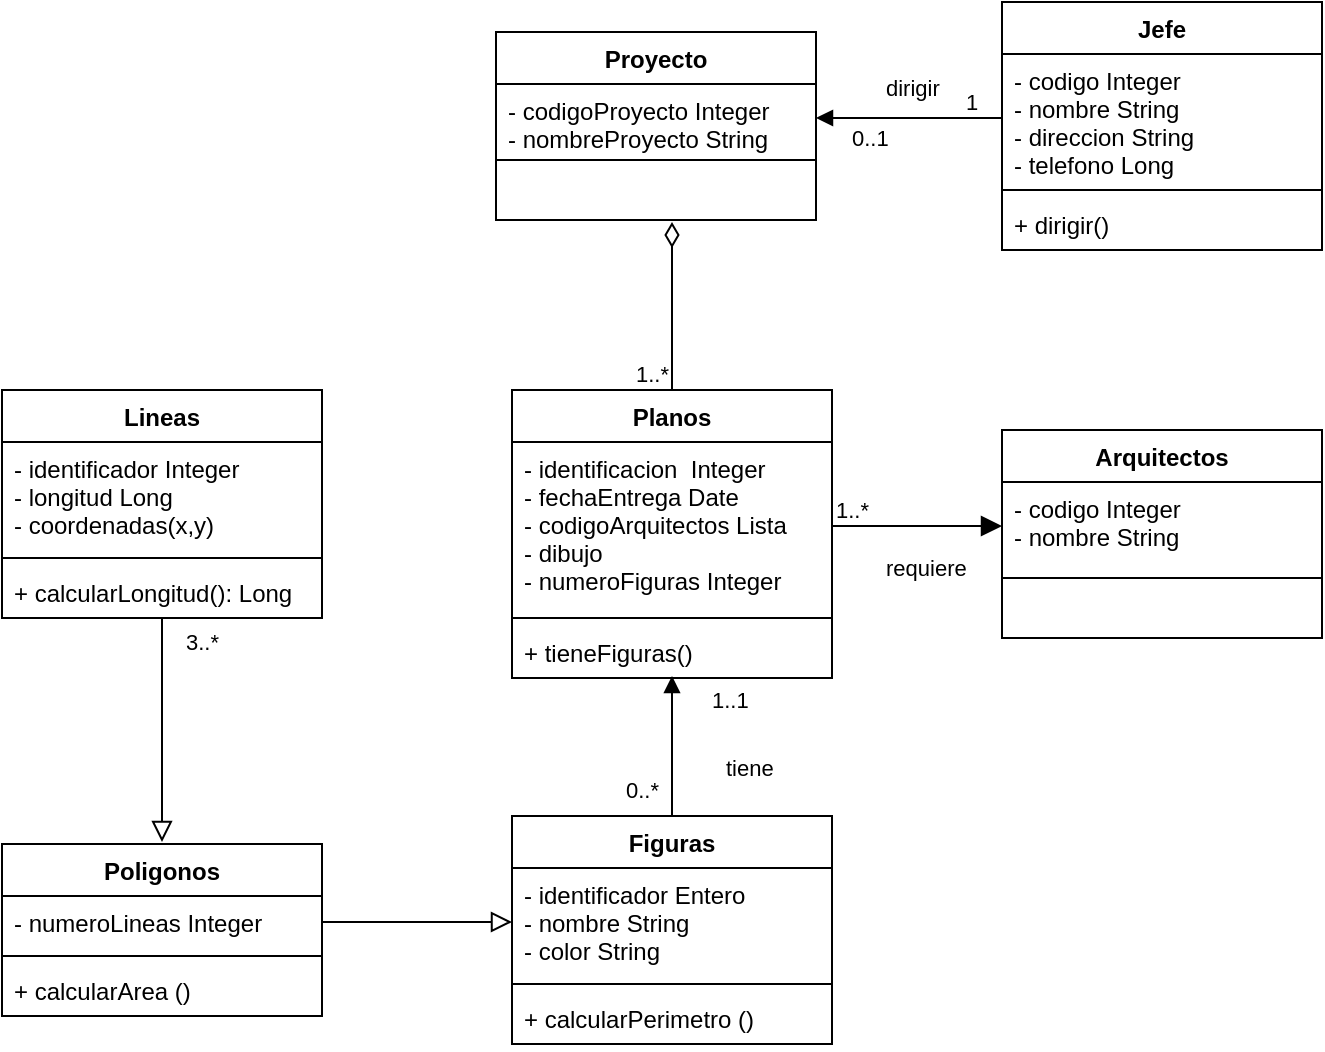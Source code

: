 <mxfile version="14.8.4" type="github">
  <diagram id="IGpOKl3QkhKzm34cFzGY" name="Page-1">
    <mxGraphModel dx="868" dy="460" grid="1" gridSize="10" guides="1" tooltips="1" connect="1" arrows="1" fold="1" page="1" pageScale="1" pageWidth="850" pageHeight="1100" math="0" shadow="0">
      <root>
        <mxCell id="0" />
        <mxCell id="1" parent="0" />
        <mxCell id="r26-GeC86uBAApJ16SBH-1" value="Jefe" style="swimlane;fontStyle=1;align=center;verticalAlign=top;childLayout=stackLayout;horizontal=1;startSize=26;horizontalStack=0;resizeParent=1;resizeParentMax=0;resizeLast=0;collapsible=1;marginBottom=0;" parent="1" vertex="1">
          <mxGeometry x="620" y="40" width="160" height="124" as="geometry" />
        </mxCell>
        <mxCell id="r26-GeC86uBAApJ16SBH-2" value="- codigo Integer &#xa;- nombre String &#xa;- direccion String &#xa;- telefono Long&#xa;" style="text;strokeColor=none;fillColor=none;align=left;verticalAlign=top;spacingLeft=4;spacingRight=4;overflow=hidden;rotatable=0;points=[[0,0.5],[1,0.5]];portConstraint=eastwest;" parent="r26-GeC86uBAApJ16SBH-1" vertex="1">
          <mxGeometry y="26" width="160" height="64" as="geometry" />
        </mxCell>
        <mxCell id="r26-GeC86uBAApJ16SBH-3" value="" style="line;strokeWidth=1;fillColor=none;align=left;verticalAlign=middle;spacingTop=-1;spacingLeft=3;spacingRight=3;rotatable=0;labelPosition=right;points=[];portConstraint=eastwest;" parent="r26-GeC86uBAApJ16SBH-1" vertex="1">
          <mxGeometry y="90" width="160" height="8" as="geometry" />
        </mxCell>
        <mxCell id="r26-GeC86uBAApJ16SBH-4" value="+ dirigir()" style="text;strokeColor=none;fillColor=none;align=left;verticalAlign=top;spacingLeft=4;spacingRight=4;overflow=hidden;rotatable=0;points=[[0,0.5],[1,0.5]];portConstraint=eastwest;" parent="r26-GeC86uBAApJ16SBH-1" vertex="1">
          <mxGeometry y="98" width="160" height="26" as="geometry" />
        </mxCell>
        <mxCell id="r26-GeC86uBAApJ16SBH-9" value="Proyecto" style="swimlane;fontStyle=1;align=center;verticalAlign=top;childLayout=stackLayout;horizontal=1;startSize=26;horizontalStack=0;resizeParent=1;resizeParentMax=0;resizeLast=0;collapsible=1;marginBottom=0;" parent="1" vertex="1">
          <mxGeometry x="367" y="55" width="160" height="94" as="geometry" />
        </mxCell>
        <mxCell id="r26-GeC86uBAApJ16SBH-10" value="- codigoProyecto Integer&#xa;- nombreProyecto String&#xa;" style="text;strokeColor=none;fillColor=none;align=left;verticalAlign=top;spacingLeft=4;spacingRight=4;overflow=hidden;rotatable=0;points=[[0,0.5],[1,0.5]];portConstraint=eastwest;" parent="r26-GeC86uBAApJ16SBH-9" vertex="1">
          <mxGeometry y="26" width="160" height="34" as="geometry" />
        </mxCell>
        <mxCell id="r26-GeC86uBAApJ16SBH-11" value="" style="line;strokeWidth=1;fillColor=none;align=left;verticalAlign=middle;spacingTop=-1;spacingLeft=3;spacingRight=3;rotatable=0;labelPosition=right;points=[];portConstraint=eastwest;" parent="r26-GeC86uBAApJ16SBH-9" vertex="1">
          <mxGeometry y="60" width="160" height="8" as="geometry" />
        </mxCell>
        <mxCell id="r26-GeC86uBAApJ16SBH-12" value="  &#xa;" style="text;strokeColor=none;fillColor=none;align=left;verticalAlign=top;spacingLeft=4;spacingRight=4;overflow=hidden;rotatable=0;points=[[0,0.5],[1,0.5]];portConstraint=eastwest;" parent="r26-GeC86uBAApJ16SBH-9" vertex="1">
          <mxGeometry y="68" width="160" height="26" as="geometry" />
        </mxCell>
        <mxCell id="r26-GeC86uBAApJ16SBH-14" value="Planos" style="swimlane;fontStyle=1;align=center;verticalAlign=top;childLayout=stackLayout;horizontal=1;startSize=26;horizontalStack=0;resizeParent=1;resizeParentMax=0;resizeLast=0;collapsible=1;marginBottom=0;" parent="1" vertex="1">
          <mxGeometry x="375" y="234" width="160" height="144" as="geometry" />
        </mxCell>
        <mxCell id="r26-GeC86uBAApJ16SBH-15" value="- identificacion  Integer&#xa;- fechaEntrega Date&#xa;- codigoArquitectos Lista&#xa;- dibujo &#xa;- numeroFiguras Integer&#xa;" style="text;strokeColor=none;fillColor=none;align=left;verticalAlign=top;spacingLeft=4;spacingRight=4;overflow=hidden;rotatable=0;points=[[0,0.5],[1,0.5]];portConstraint=eastwest;" parent="r26-GeC86uBAApJ16SBH-14" vertex="1">
          <mxGeometry y="26" width="160" height="84" as="geometry" />
        </mxCell>
        <mxCell id="r26-GeC86uBAApJ16SBH-16" value="" style="line;strokeWidth=1;fillColor=none;align=left;verticalAlign=middle;spacingTop=-1;spacingLeft=3;spacingRight=3;rotatable=0;labelPosition=right;points=[];portConstraint=eastwest;" parent="r26-GeC86uBAApJ16SBH-14" vertex="1">
          <mxGeometry y="110" width="160" height="8" as="geometry" />
        </mxCell>
        <mxCell id="r26-GeC86uBAApJ16SBH-17" value="+ tieneFiguras()" style="text;strokeColor=none;fillColor=none;align=left;verticalAlign=top;spacingLeft=4;spacingRight=4;overflow=hidden;rotatable=0;points=[[0,0.5],[1,0.5]];portConstraint=eastwest;" parent="r26-GeC86uBAApJ16SBH-14" vertex="1">
          <mxGeometry y="118" width="160" height="26" as="geometry" />
        </mxCell>
        <mxCell id="r26-GeC86uBAApJ16SBH-18" value="Figuras" style="swimlane;fontStyle=1;align=center;verticalAlign=top;childLayout=stackLayout;horizontal=1;startSize=26;horizontalStack=0;resizeParent=1;resizeParentMax=0;resizeLast=0;collapsible=1;marginBottom=0;" parent="1" vertex="1">
          <mxGeometry x="375" y="447" width="160" height="114" as="geometry" />
        </mxCell>
        <mxCell id="r26-GeC86uBAApJ16SBH-19" value="- identificador Entero &#xa;- nombre String&#xa;- color String&#xa;&#xa;" style="text;strokeColor=none;fillColor=none;align=left;verticalAlign=top;spacingLeft=4;spacingRight=4;overflow=hidden;rotatable=0;points=[[0,0.5],[1,0.5]];portConstraint=eastwest;" parent="r26-GeC86uBAApJ16SBH-18" vertex="1">
          <mxGeometry y="26" width="160" height="54" as="geometry" />
        </mxCell>
        <mxCell id="r26-GeC86uBAApJ16SBH-20" value="" style="line;strokeWidth=1;fillColor=none;align=left;verticalAlign=middle;spacingTop=-1;spacingLeft=3;spacingRight=3;rotatable=0;labelPosition=right;points=[];portConstraint=eastwest;" parent="r26-GeC86uBAApJ16SBH-18" vertex="1">
          <mxGeometry y="80" width="160" height="8" as="geometry" />
        </mxCell>
        <mxCell id="r26-GeC86uBAApJ16SBH-21" value="+ calcularPerimetro ()" style="text;strokeColor=none;fillColor=none;align=left;verticalAlign=top;spacingLeft=4;spacingRight=4;overflow=hidden;rotatable=0;points=[[0,0.5],[1,0.5]];portConstraint=eastwest;" parent="r26-GeC86uBAApJ16SBH-18" vertex="1">
          <mxGeometry y="88" width="160" height="26" as="geometry" />
        </mxCell>
        <mxCell id="r26-GeC86uBAApJ16SBH-22" value="Poligonos" style="swimlane;fontStyle=1;align=center;verticalAlign=top;childLayout=stackLayout;horizontal=1;startSize=26;horizontalStack=0;resizeParent=1;resizeParentMax=0;resizeLast=0;collapsible=1;marginBottom=0;" parent="1" vertex="1">
          <mxGeometry x="120" y="461" width="160" height="86" as="geometry" />
        </mxCell>
        <mxCell id="r26-GeC86uBAApJ16SBH-23" value="- numeroLineas Integer" style="text;strokeColor=none;fillColor=none;align=left;verticalAlign=top;spacingLeft=4;spacingRight=4;overflow=hidden;rotatable=0;points=[[0,0.5],[1,0.5]];portConstraint=eastwest;" parent="r26-GeC86uBAApJ16SBH-22" vertex="1">
          <mxGeometry y="26" width="160" height="26" as="geometry" />
        </mxCell>
        <mxCell id="r26-GeC86uBAApJ16SBH-24" value="" style="line;strokeWidth=1;fillColor=none;align=left;verticalAlign=middle;spacingTop=-1;spacingLeft=3;spacingRight=3;rotatable=0;labelPosition=right;points=[];portConstraint=eastwest;" parent="r26-GeC86uBAApJ16SBH-22" vertex="1">
          <mxGeometry y="52" width="160" height="8" as="geometry" />
        </mxCell>
        <mxCell id="r26-GeC86uBAApJ16SBH-25" value="+ calcularArea ()" style="text;strokeColor=none;fillColor=none;align=left;verticalAlign=top;spacingLeft=4;spacingRight=4;overflow=hidden;rotatable=0;points=[[0,0.5],[1,0.5]];portConstraint=eastwest;" parent="r26-GeC86uBAApJ16SBH-22" vertex="1">
          <mxGeometry y="60" width="160" height="26" as="geometry" />
        </mxCell>
        <mxCell id="r26-GeC86uBAApJ16SBH-26" value="Lineas" style="swimlane;fontStyle=1;align=center;verticalAlign=top;childLayout=stackLayout;horizontal=1;startSize=26;horizontalStack=0;resizeParent=1;resizeParentMax=0;resizeLast=0;collapsible=1;marginBottom=0;" parent="1" vertex="1">
          <mxGeometry x="120" y="234" width="160" height="114" as="geometry" />
        </mxCell>
        <mxCell id="r26-GeC86uBAApJ16SBH-27" value="- identificador Integer&#xa;- longitud Long&#xa;- coordenadas(x,y) &#xa;" style="text;strokeColor=none;fillColor=none;align=left;verticalAlign=top;spacingLeft=4;spacingRight=4;overflow=hidden;rotatable=0;points=[[0,0.5],[1,0.5]];portConstraint=eastwest;" parent="r26-GeC86uBAApJ16SBH-26" vertex="1">
          <mxGeometry y="26" width="160" height="54" as="geometry" />
        </mxCell>
        <mxCell id="r26-GeC86uBAApJ16SBH-28" value="" style="line;strokeWidth=1;fillColor=none;align=left;verticalAlign=middle;spacingTop=-1;spacingLeft=3;spacingRight=3;rotatable=0;labelPosition=right;points=[];portConstraint=eastwest;" parent="r26-GeC86uBAApJ16SBH-26" vertex="1">
          <mxGeometry y="80" width="160" height="8" as="geometry" />
        </mxCell>
        <mxCell id="r26-GeC86uBAApJ16SBH-29" value="+ calcularLongitud(): Long" style="text;strokeColor=none;fillColor=none;align=left;verticalAlign=top;spacingLeft=4;spacingRight=4;overflow=hidden;rotatable=0;points=[[0,0.5],[1,0.5]];portConstraint=eastwest;" parent="r26-GeC86uBAApJ16SBH-26" vertex="1">
          <mxGeometry y="88" width="160" height="26" as="geometry" />
        </mxCell>
        <mxCell id="r26-GeC86uBAApJ16SBH-32" value="Arquitectos" style="swimlane;fontStyle=1;align=center;verticalAlign=top;childLayout=stackLayout;horizontal=1;startSize=26;horizontalStack=0;resizeParent=1;resizeParentMax=0;resizeLast=0;collapsible=1;marginBottom=0;" parent="1" vertex="1">
          <mxGeometry x="620" y="254" width="160" height="104" as="geometry" />
        </mxCell>
        <mxCell id="r26-GeC86uBAApJ16SBH-33" value="- codigo Integer&#xa;- nombre String&#xa;" style="text;strokeColor=none;fillColor=none;align=left;verticalAlign=top;spacingLeft=4;spacingRight=4;overflow=hidden;rotatable=0;points=[[0,0.5],[1,0.5]];portConstraint=eastwest;" parent="r26-GeC86uBAApJ16SBH-32" vertex="1">
          <mxGeometry y="26" width="160" height="44" as="geometry" />
        </mxCell>
        <mxCell id="r26-GeC86uBAApJ16SBH-34" value="" style="line;strokeWidth=1;fillColor=none;align=left;verticalAlign=middle;spacingTop=-1;spacingLeft=3;spacingRight=3;rotatable=0;labelPosition=right;points=[];portConstraint=eastwest;" parent="r26-GeC86uBAApJ16SBH-32" vertex="1">
          <mxGeometry y="70" width="160" height="8" as="geometry" />
        </mxCell>
        <mxCell id="r26-GeC86uBAApJ16SBH-35" value=" " style="text;strokeColor=none;fillColor=none;align=left;verticalAlign=top;spacingLeft=4;spacingRight=4;overflow=hidden;rotatable=0;points=[[0,0.5],[1,0.5]];portConstraint=eastwest;" parent="r26-GeC86uBAApJ16SBH-32" vertex="1">
          <mxGeometry y="78" width="160" height="26" as="geometry" />
        </mxCell>
        <mxCell id="r26-GeC86uBAApJ16SBH-50" value="dirigir" style="endArrow=block;endFill=1;html=1;edgeStyle=orthogonalEdgeStyle;align=left;verticalAlign=top;exitX=0;exitY=0.5;exitDx=0;exitDy=0;" parent="1" source="r26-GeC86uBAApJ16SBH-2" target="r26-GeC86uBAApJ16SBH-10" edge="1">
          <mxGeometry x="0.29" y="-28" relative="1" as="geometry">
            <mxPoint x="340" y="240" as="sourcePoint" />
            <mxPoint x="500" y="240" as="targetPoint" />
            <mxPoint as="offset" />
          </mxGeometry>
        </mxCell>
        <mxCell id="r26-GeC86uBAApJ16SBH-51" value="1" style="edgeLabel;resizable=0;html=1;align=left;verticalAlign=bottom;" parent="r26-GeC86uBAApJ16SBH-50" connectable="0" vertex="1">
          <mxGeometry x="-1" relative="1" as="geometry">
            <mxPoint x="-20" as="offset" />
          </mxGeometry>
        </mxCell>
        <mxCell id="r26-GeC86uBAApJ16SBH-52" value="&lt;font style=&quot;vertical-align: inherit&quot;&gt;&lt;font style=&quot;vertical-align: inherit&quot;&gt;0..1&lt;/font&gt;&lt;/font&gt;" style="edgeLabel;resizable=0;html=1;align=left;verticalAlign=bottom;" parent="1" connectable="0" vertex="1">
          <mxGeometry x="610" y="108" as="geometry">
            <mxPoint x="-67" y="8" as="offset" />
          </mxGeometry>
        </mxCell>
        <mxCell id="r26-GeC86uBAApJ16SBH-56" value="" style="endArrow=diamondThin;endFill=0;html=1;edgeStyle=orthogonalEdgeStyle;align=left;verticalAlign=top;exitX=0.5;exitY=0;exitDx=0;exitDy=0;entryX=0.55;entryY=1.038;entryDx=0;entryDy=0;entryPerimeter=0;strokeWidth=1;endSize=10;" parent="1" source="r26-GeC86uBAApJ16SBH-14" target="r26-GeC86uBAApJ16SBH-12" edge="1">
          <mxGeometry x="0.285" y="-15" relative="1" as="geometry">
            <mxPoint x="630" y="108" as="sourcePoint" />
            <mxPoint x="544" y="108" as="targetPoint" />
            <mxPoint as="offset" />
          </mxGeometry>
        </mxCell>
        <mxCell id="r26-GeC86uBAApJ16SBH-57" value="&lt;font style=&quot;vertical-align: inherit&quot;&gt;&lt;font style=&quot;vertical-align: inherit&quot;&gt;1..*&lt;/font&gt;&lt;/font&gt;" style="edgeLabel;resizable=0;html=1;align=left;verticalAlign=bottom;" parent="r26-GeC86uBAApJ16SBH-56" connectable="0" vertex="1">
          <mxGeometry x="-1" relative="1" as="geometry">
            <mxPoint x="-20" as="offset" />
          </mxGeometry>
        </mxCell>
        <mxCell id="XcP87A8AxSp8wuipea3n-1" value="tiene" style="endArrow=block;endFill=1;html=1;edgeStyle=orthogonalEdgeStyle;align=left;verticalAlign=top;exitX=0.5;exitY=0;exitDx=0;exitDy=0;entryX=0.5;entryY=0.962;entryDx=0;entryDy=0;entryPerimeter=0;" parent="1" source="r26-GeC86uBAApJ16SBH-18" target="r26-GeC86uBAApJ16SBH-17" edge="1">
          <mxGeometry x="0.057" y="-25" relative="1" as="geometry">
            <mxPoint x="630" y="108" as="sourcePoint" />
            <mxPoint x="450" y="420" as="targetPoint" />
            <mxPoint as="offset" />
          </mxGeometry>
        </mxCell>
        <mxCell id="XcP87A8AxSp8wuipea3n-2" value="0..*" style="edgeLabel;resizable=0;html=1;align=left;verticalAlign=bottom;" parent="XcP87A8AxSp8wuipea3n-1" connectable="0" vertex="1">
          <mxGeometry x="-1" relative="1" as="geometry">
            <mxPoint x="-25" y="-5" as="offset" />
          </mxGeometry>
        </mxCell>
        <mxCell id="XcP87A8AxSp8wuipea3n-3" value="1..1" style="edgeLabel;resizable=0;html=1;align=left;verticalAlign=bottom;" parent="1" connectable="0" vertex="1">
          <mxGeometry x="470" y="400" as="geometry">
            <mxPoint x="3" y="-3" as="offset" />
          </mxGeometry>
        </mxCell>
        <mxCell id="XcP87A8AxSp8wuipea3n-4" value="" style="endArrow=block;endFill=0;html=1;edgeStyle=orthogonalEdgeStyle;align=left;verticalAlign=top;entryX=0;entryY=0.5;entryDx=0;entryDy=0;exitX=1;exitY=0.5;exitDx=0;exitDy=0;endSize=8;" parent="1" source="r26-GeC86uBAApJ16SBH-23" target="r26-GeC86uBAApJ16SBH-19" edge="1">
          <mxGeometry x="0.368" y="-30" relative="1" as="geometry">
            <mxPoint x="320" y="570" as="sourcePoint" />
            <mxPoint x="465" y="387.012" as="targetPoint" />
            <mxPoint as="offset" />
          </mxGeometry>
        </mxCell>
        <mxCell id="XcP87A8AxSp8wuipea3n-7" value="" style="endArrow=block;endFill=0;html=1;edgeStyle=orthogonalEdgeStyle;align=left;verticalAlign=top;endSize=8;" parent="1" source="r26-GeC86uBAApJ16SBH-29" edge="1">
          <mxGeometry x="0.368" y="-30" relative="1" as="geometry">
            <mxPoint x="290" y="510" as="sourcePoint" />
            <mxPoint x="200" y="460" as="targetPoint" />
            <mxPoint as="offset" />
            <Array as="points">
              <mxPoint x="200" y="420" />
              <mxPoint x="200" y="420" />
            </Array>
          </mxGeometry>
        </mxCell>
        <mxCell id="XcP87A8AxSp8wuipea3n-8" value="3..*" style="edgeLabel;resizable=0;html=1;align=left;verticalAlign=bottom;rotation=0;" parent="1" connectable="0" vertex="1">
          <mxGeometry x="230" y="370" as="geometry">
            <mxPoint x="-20" y="-2" as="offset" />
          </mxGeometry>
        </mxCell>
        <mxCell id="XcP87A8AxSp8wuipea3n-13" value="requiere" style="endArrow=block;endFill=1;html=1;edgeStyle=orthogonalEdgeStyle;align=left;verticalAlign=top;endSize=8;strokeWidth=1;exitX=1;exitY=0.5;exitDx=0;exitDy=0;entryX=0;entryY=0.5;entryDx=0;entryDy=0;" parent="1" source="r26-GeC86uBAApJ16SBH-15" target="r26-GeC86uBAApJ16SBH-33" edge="1">
          <mxGeometry x="-0.412" y="-8" relative="1" as="geometry">
            <mxPoint x="340" y="340" as="sourcePoint" />
            <mxPoint x="610" y="302" as="targetPoint" />
            <mxPoint as="offset" />
          </mxGeometry>
        </mxCell>
        <mxCell id="XcP87A8AxSp8wuipea3n-14" value="1..*" style="edgeLabel;resizable=0;html=1;align=left;verticalAlign=bottom;" parent="XcP87A8AxSp8wuipea3n-13" connectable="0" vertex="1">
          <mxGeometry x="-1" relative="1" as="geometry" />
        </mxCell>
      </root>
    </mxGraphModel>
  </diagram>
</mxfile>
